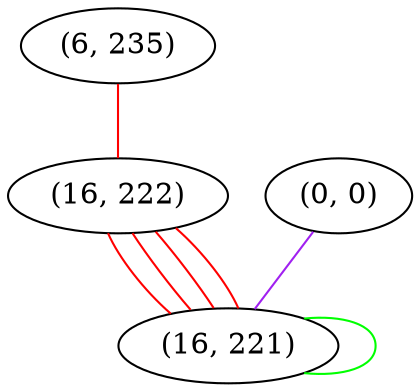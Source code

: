 graph "" {
"(6, 235)";
"(16, 222)";
"(0, 0)";
"(16, 221)";
"(6, 235)" -- "(16, 222)"  [color=red, key=0, weight=1];
"(16, 222)" -- "(16, 221)"  [color=red, key=0, weight=1];
"(16, 222)" -- "(16, 221)"  [color=red, key=1, weight=1];
"(16, 222)" -- "(16, 221)"  [color=red, key=2, weight=1];
"(16, 222)" -- "(16, 221)"  [color=red, key=3, weight=1];
"(0, 0)" -- "(16, 221)"  [color=purple, key=0, weight=4];
"(16, 221)" -- "(16, 221)"  [color=green, key=0, weight=2];
}
